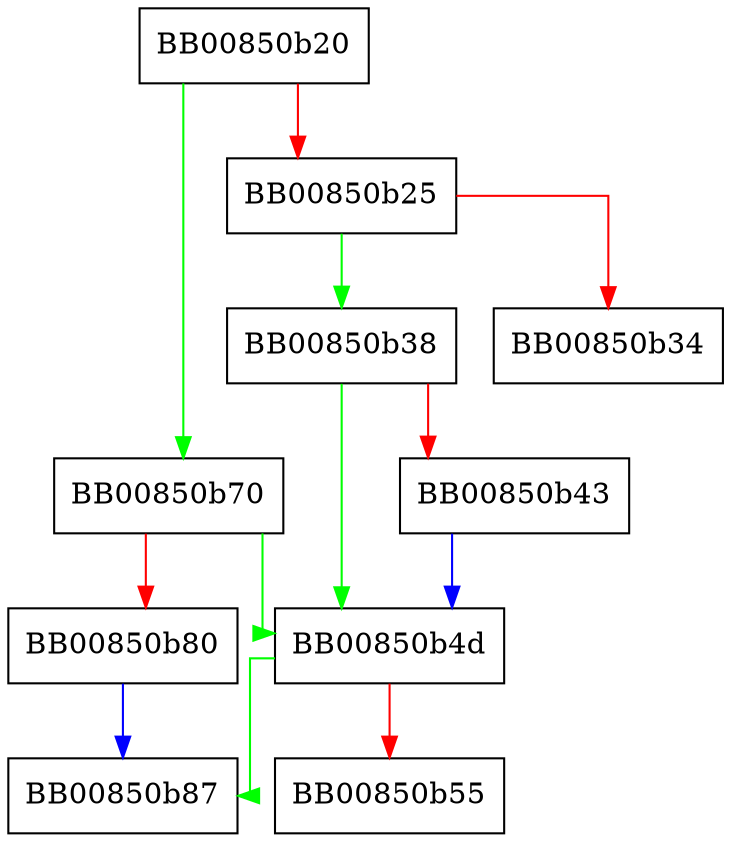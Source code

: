 digraph SipHash_set_hash_size {
  node [shape="box"];
  graph [splines=ortho];
  BB00850b20 -> BB00850b70 [color="green"];
  BB00850b20 -> BB00850b25 [color="red"];
  BB00850b25 -> BB00850b38 [color="green"];
  BB00850b25 -> BB00850b34 [color="red"];
  BB00850b38 -> BB00850b4d [color="green"];
  BB00850b38 -> BB00850b43 [color="red"];
  BB00850b43 -> BB00850b4d [color="blue"];
  BB00850b4d -> BB00850b87 [color="green"];
  BB00850b4d -> BB00850b55 [color="red"];
  BB00850b70 -> BB00850b4d [color="green"];
  BB00850b70 -> BB00850b80 [color="red"];
  BB00850b80 -> BB00850b87 [color="blue"];
}